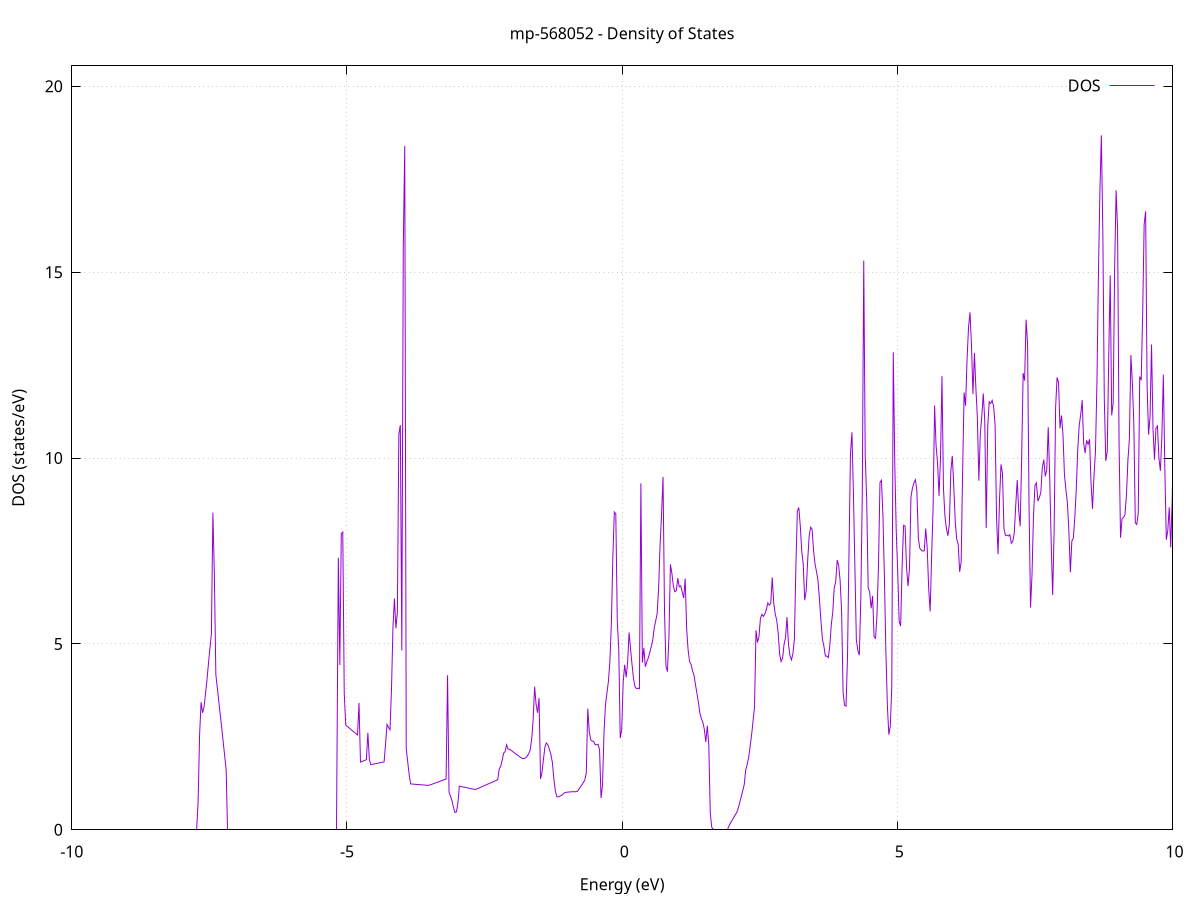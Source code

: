 set title 'mp-568052 - Density of States'
set xlabel 'Energy (eV)'
set ylabel 'DOS (states/eV)'
set grid
set xrange [-10:10]
set yrange [0:20.551]
set xzeroaxis lt -1
set terminal png size 800,600
set output 'mp-568052_dos_gnuplot.png'
plot '-' using 1:2 with lines title 'DOS'
-32.429100 0.000000
-32.402300 0.000000
-32.375500 0.000000
-32.348700 0.000000
-32.321800 0.000000
-32.295000 0.000000
-32.268200 0.000000
-32.241400 0.000000
-32.214600 0.000000
-32.187800 0.000000
-32.160900 0.000000
-32.134100 0.000000
-32.107300 0.000000
-32.080500 0.000000
-32.053700 0.000000
-32.026900 0.000000
-32.000000 0.000000
-31.973200 0.000000
-31.946400 0.000000
-31.919600 0.000000
-31.892800 0.000000
-31.866000 0.000000
-31.839100 0.000000
-31.812300 0.000000
-31.785500 0.000000
-31.758700 0.000000
-31.731900 0.000000
-31.705100 0.000000
-31.678200 0.000000
-31.651400 0.000000
-31.624600 0.000000
-31.597800 0.000000
-31.571000 0.000000
-31.544200 0.000000
-31.517300 0.000000
-31.490500 0.000000
-31.463700 0.000000
-31.436900 0.000000
-31.410100 0.000000
-31.383300 0.000000
-31.356400 0.000000
-31.329600 0.000000
-31.302800 0.000000
-31.276000 0.000000
-31.249200 0.000000
-31.222400 0.000000
-31.195500 0.000000
-31.168700 0.000000
-31.141900 0.000000
-31.115100 0.000000
-31.088300 0.000000
-31.061500 0.000000
-31.034700 0.000000
-31.007800 0.000000
-30.981000 0.000000
-30.954200 0.000000
-30.927400 0.000000
-30.900600 0.000000
-30.873800 0.000000
-30.846900 0.000000
-30.820100 0.000000
-30.793300 0.000000
-30.766500 0.000000
-30.739700 0.000000
-30.712900 0.000000
-30.686000 0.000000
-30.659200 0.000000
-30.632400 0.000000
-30.605600 0.000000
-30.578800 0.000000
-30.552000 0.000000
-30.525100 0.000000
-30.498300 0.000000
-30.471500 0.000000
-30.444700 0.000000
-30.417900 0.000000
-30.391100 0.000000
-30.364200 0.000000
-30.337400 0.000000
-30.310600 0.000000
-30.283800 0.000000
-30.257000 0.000000
-30.230200 0.000000
-30.203300 0.000000
-30.176500 0.000000
-30.149700 0.000000
-30.122900 0.000000
-30.096100 0.000000
-30.069300 0.000000
-30.042400 0.000000
-30.015600 0.000000
-29.988800 0.000000
-29.962000 0.000000
-29.935200 0.000000
-29.908400 0.000000
-29.881500 0.000000
-29.854700 0.000000
-29.827900 0.000000
-29.801100 0.000000
-29.774300 0.000000
-29.747500 123.592300
-29.720600 0.000000
-29.693800 0.000000
-29.667000 0.000000
-29.640200 0.000000
-29.613400 0.000000
-29.586600 0.000000
-29.559700 0.000000
-29.532900 0.000000
-29.506100 0.000000
-29.479300 0.000000
-29.452500 0.000000
-29.425700 0.000000
-29.398800 0.000000
-29.372000 0.000000
-29.345200 0.000000
-29.318400 0.000000
-29.291600 0.000000
-29.264800 0.000000
-29.237900 0.000000
-29.211100 0.000000
-29.184300 0.000000
-29.157500 0.000000
-29.130700 0.000000
-29.103900 0.000000
-29.077000 0.000000
-29.050200 0.000000
-29.023400 0.000000
-28.996600 0.000000
-28.969800 0.000000
-28.943000 0.000000
-28.916100 0.000000
-28.889300 0.000000
-28.862500 0.000000
-28.835700 0.000000
-28.808900 0.000000
-28.782100 0.000000
-28.755200 0.000000
-28.728400 0.000000
-28.701600 0.000000
-28.674800 0.000000
-28.648000 0.000000
-28.621200 0.000000
-28.594400 0.000000
-28.567500 0.000000
-28.540700 0.000000
-28.513900 0.000000
-28.487100 0.000000
-28.460300 0.000000
-28.433500 0.000000
-28.406600 0.000000
-28.379800 0.000000
-28.353000 0.000000
-28.326200 0.000000
-28.299400 0.000000
-28.272600 0.000000
-28.245700 0.000000
-28.218900 0.000000
-28.192100 0.000000
-28.165300 0.000000
-28.138500 0.000000
-28.111700 0.000000
-28.084800 0.000000
-28.058000 0.000000
-28.031200 0.000000
-28.004400 0.000000
-27.977600 0.000000
-27.950800 0.000000
-27.923900 0.000000
-27.897100 0.000000
-27.870300 0.000000
-27.843500 0.000000
-27.816700 0.000000
-27.789900 0.000000
-27.763000 0.000000
-27.736200 0.000000
-27.709400 0.000000
-27.682600 0.000000
-27.655800 0.000000
-27.629000 0.000000
-27.602100 0.000000
-27.575300 0.000000
-27.548500 0.000000
-27.521700 0.000000
-27.494900 0.000000
-27.468100 0.000000
-27.441200 0.000000
-27.414400 0.000000
-27.387600 0.000000
-27.360800 0.000000
-27.334000 0.000000
-27.307200 0.000000
-27.280300 0.000000
-27.253500 0.000000
-27.226700 0.000000
-27.199900 0.000000
-27.173100 0.000000
-27.146300 0.000000
-27.119400 0.000000
-27.092600 0.000000
-27.065800 0.000000
-27.039000 0.000000
-27.012200 0.000000
-26.985400 0.000000
-26.958500 0.000000
-26.931700 0.000000
-26.904900 0.000000
-26.878100 0.000000
-26.851300 0.000000
-26.824500 0.000000
-26.797600 0.000000
-26.770800 0.000000
-26.744000 0.000000
-26.717200 0.000000
-26.690400 0.000000
-26.663600 0.000000
-26.636700 0.000000
-26.609900 0.000000
-26.583100 0.000000
-26.556300 0.000000
-26.529500 0.000000
-26.502700 0.000000
-26.475800 0.000000
-26.449000 0.000000
-26.422200 0.000000
-26.395400 0.000000
-26.368600 0.000000
-26.341800 0.000000
-26.314900 0.000000
-26.288100 0.000000
-26.261300 0.000000
-26.234500 0.000000
-26.207700 0.000000
-26.180900 0.000000
-26.154100 0.000000
-26.127200 0.000000
-26.100400 0.000000
-26.073600 0.000000
-26.046800 0.000000
-26.020000 0.000000
-25.993200 0.000000
-25.966300 0.000000
-25.939500 0.000000
-25.912700 0.000000
-25.885900 0.000000
-25.859100 0.000000
-25.832300 0.000000
-25.805400 0.000000
-25.778600 0.000000
-25.751800 0.000000
-25.725000 0.000000
-25.698200 0.000000
-25.671400 0.000000
-25.644500 0.000000
-25.617700 0.000000
-25.590900 0.000000
-25.564100 0.000000
-25.537300 0.000000
-25.510500 0.000000
-25.483600 0.000000
-25.456800 0.000000
-25.430000 0.000000
-25.403200 0.000000
-25.376400 0.000000
-25.349600 0.000000
-25.322700 0.000000
-25.295900 0.000000
-25.269100 0.000000
-25.242300 0.000000
-25.215500 0.000000
-25.188700 0.000000
-25.161800 0.000000
-25.135000 0.000000
-25.108200 0.000000
-25.081400 0.000000
-25.054600 0.000000
-25.027800 0.000000
-25.000900 0.000000
-24.974100 0.000000
-24.947300 0.000000
-24.920500 0.000000
-24.893700 0.000000
-24.866900 0.000000
-24.840000 0.000000
-24.813200 0.000000
-24.786400 0.000000
-24.759600 0.000000
-24.732800 0.000000
-24.706000 0.000000
-24.679100 0.000000
-24.652300 0.000000
-24.625500 0.000000
-24.598700 0.000000
-24.571900 0.000000
-24.545100 0.000000
-24.518200 0.000000
-24.491400 0.000000
-24.464600 0.000000
-24.437800 0.000000
-24.411000 0.000000
-24.384200 0.000000
-24.357300 0.000000
-24.330500 0.000000
-24.303700 0.000000
-24.276900 0.000000
-24.250100 0.000000
-24.223300 0.000000
-24.196400 0.000000
-24.169600 0.000000
-24.142800 0.000000
-24.116000 0.000000
-24.089200 0.000000
-24.062400 0.000000
-24.035500 0.000000
-24.008700 0.000000
-23.981900 0.000000
-23.955100 0.000000
-23.928300 0.000000
-23.901500 0.000000
-23.874700 0.000000
-23.847800 0.000000
-23.821000 0.000000
-23.794200 0.000000
-23.767400 0.000000
-23.740600 0.000000
-23.713800 0.000000
-23.686900 0.000000
-23.660100 0.000000
-23.633300 0.000000
-23.606500 0.000000
-23.579700 0.000000
-23.552900 0.000000
-23.526000 0.000000
-23.499200 0.000000
-23.472400 0.000000
-23.445600 0.000000
-23.418800 0.000000
-23.392000 0.000000
-23.365100 0.000000
-23.338300 0.000000
-23.311500 0.000000
-23.284700 0.000000
-23.257900 0.000000
-23.231100 0.000000
-23.204200 0.000000
-23.177400 0.000000
-23.150600 0.000000
-23.123800 0.000000
-23.097000 0.000000
-23.070200 0.000000
-23.043300 0.000000
-23.016500 0.000000
-22.989700 0.000000
-22.962900 0.000000
-22.936100 0.000000
-22.909300 0.000000
-22.882400 0.000000
-22.855600 0.000000
-22.828800 0.000000
-22.802000 0.000000
-22.775200 0.000000
-22.748400 0.000000
-22.721500 0.000000
-22.694700 0.000000
-22.667900 0.000000
-22.641100 0.000000
-22.614300 0.000000
-22.587500 0.000000
-22.560600 0.000000
-22.533800 0.000000
-22.507000 0.000000
-22.480200 0.000000
-22.453400 0.000000
-22.426600 0.000000
-22.399700 0.000000
-22.372900 0.000000
-22.346100 0.000000
-22.319300 0.000000
-22.292500 0.000000
-22.265700 0.000000
-22.238800 0.000000
-22.212000 0.000000
-22.185200 0.000000
-22.158400 0.000000
-22.131600 0.000000
-22.104800 0.000000
-22.077900 0.000000
-22.051100 0.000000
-22.024300 0.000000
-21.997500 0.000000
-21.970700 0.000000
-21.943900 0.000000
-21.917000 0.000000
-21.890200 0.000000
-21.863400 0.000000
-21.836600 0.000000
-21.809800 0.000000
-21.783000 0.000000
-21.756100 0.000000
-21.729300 0.000000
-21.702500 0.000000
-21.675700 0.000000
-21.648900 0.000000
-21.622100 0.000000
-21.595200 0.000000
-21.568400 0.000000
-21.541600 0.000000
-21.514800 0.000000
-21.488000 0.000000
-21.461200 0.000000
-21.434400 0.000000
-21.407500 0.000000
-21.380700 0.000000
-21.353900 0.000000
-21.327100 0.000000
-21.300300 0.000000
-21.273500 0.000000
-21.246600 0.000000
-21.219800 0.000000
-21.193000 0.000000
-21.166200 0.000000
-21.139400 0.000000
-21.112600 0.000000
-21.085700 0.000000
-21.058900 0.000000
-21.032100 0.000000
-21.005300 0.000000
-20.978500 0.000000
-20.951700 0.000000
-20.924800 0.000000
-20.898000 0.000000
-20.871200 0.000000
-20.844400 0.000000
-20.817600 0.000000
-20.790800 0.000000
-20.763900 0.000000
-20.737100 0.000000
-20.710300 0.000000
-20.683500 0.000000
-20.656700 0.000000
-20.629900 0.000000
-20.603000 0.000000
-20.576200 0.000000
-20.549400 0.000000
-20.522600 0.000000
-20.495800 0.000000
-20.469000 0.000000
-20.442100 0.000000
-20.415300 0.000000
-20.388500 0.000000
-20.361700 0.000000
-20.334900 0.000000
-20.308100 0.000000
-20.281200 0.000000
-20.254400 0.000000
-20.227600 0.000000
-20.200800 0.000000
-20.174000 0.000000
-20.147200 0.000000
-20.120300 0.000000
-20.093500 0.000000
-20.066700 0.000000
-20.039900 0.000000
-20.013100 0.000000
-19.986300 0.000000
-19.959400 0.000000
-19.932600 0.000000
-19.905800 0.000000
-19.879000 0.000000
-19.852200 0.000000
-19.825400 0.000000
-19.798500 0.000000
-19.771700 0.000000
-19.744900 0.000000
-19.718100 0.000000
-19.691300 0.000000
-19.664500 0.000000
-19.637600 0.000000
-19.610800 0.000000
-19.584000 0.000000
-19.557200 0.000000
-19.530400 0.000000
-19.503600 0.000000
-19.476700 0.000000
-19.449900 0.000000
-19.423100 0.000000
-19.396300 0.000000
-19.369500 0.000000
-19.342700 0.000000
-19.315800 0.000000
-19.289000 0.000000
-19.262200 0.000000
-19.235400 0.000000
-19.208600 0.000000
-19.181800 0.000000
-19.154900 0.000000
-19.128100 0.000000
-19.101300 0.000000
-19.074500 0.000000
-19.047700 0.000000
-19.020900 0.000000
-18.994100 0.000000
-18.967200 0.000000
-18.940400 0.000000
-18.913600 0.000000
-18.886800 0.000000
-18.860000 0.000000
-18.833200 0.000000
-18.806300 0.000000
-18.779500 0.000000
-18.752700 0.000000
-18.725900 0.000000
-18.699100 0.000000
-18.672300 0.000000
-18.645400 0.000000
-18.618600 0.000000
-18.591800 0.000000
-18.565000 0.000000
-18.538200 0.000000
-18.511400 0.000000
-18.484500 0.000000
-18.457700 0.000000
-18.430900 0.000000
-18.404100 0.000000
-18.377300 0.000000
-18.350500 0.000000
-18.323600 0.000000
-18.296800 0.000000
-18.270000 0.000000
-18.243200 0.000000
-18.216400 0.000000
-18.189600 0.000000
-18.162700 0.000000
-18.135900 0.000000
-18.109100 0.000000
-18.082300 0.000000
-18.055500 0.000000
-18.028700 0.000000
-18.001800 0.000000
-17.975000 0.000000
-17.948200 0.000000
-17.921400 0.000000
-17.894600 0.000000
-17.867800 0.000000
-17.840900 0.000000
-17.814100 0.000000
-17.787300 0.000000
-17.760500 0.000000
-17.733700 0.000000
-17.706900 0.000000
-17.680000 0.000000
-17.653200 0.000000
-17.626400 0.000000
-17.599600 0.000000
-17.572800 0.000000
-17.546000 0.000000
-17.519100 0.000000
-17.492300 0.000000
-17.465500 0.000000
-17.438700 0.000000
-17.411900 0.000000
-17.385100 0.000000
-17.358200 0.000000
-17.331400 0.000000
-17.304600 0.000000
-17.277800 0.000000
-17.251000 0.000000
-17.224200 0.000000
-17.197300 0.000000
-17.170500 0.000000
-17.143700 0.000000
-17.116900 0.000000
-17.090100 0.000000
-17.063300 0.000000
-17.036400 0.000000
-17.009600 0.000000
-16.982800 0.000000
-16.956000 0.000000
-16.929200 0.000000
-16.902400 0.000000
-16.875500 0.000000
-16.848700 0.000000
-16.821900 0.000000
-16.795100 0.000000
-16.768300 0.000000
-16.741500 0.000000
-16.714600 0.000000
-16.687800 0.000000
-16.661000 0.000000
-16.634200 0.000000
-16.607400 0.000000
-16.580600 0.000000
-16.553800 0.000000
-16.526900 0.000000
-16.500100 0.000000
-16.473300 0.000000
-16.446500 0.000000
-16.419700 0.000000
-16.392900 0.000000
-16.366000 0.000000
-16.339200 0.000000
-16.312400 0.000000
-16.285600 0.000000
-16.258800 0.000000
-16.232000 0.000000
-16.205100 0.000000
-16.178300 0.000000
-16.151500 0.000000
-16.124700 0.000000
-16.097900 0.000000
-16.071100 0.000000
-16.044200 0.000000
-16.017400 0.000000
-15.990600 0.000000
-15.963800 0.000000
-15.937000 0.000000
-15.910200 0.000000
-15.883300 0.000000
-15.856500 0.000000
-15.829700 0.000000
-15.802900 0.000000
-15.776100 0.000000
-15.749300 0.000000
-15.722400 0.000000
-15.695600 0.000000
-15.668800 0.000000
-15.642000 0.000000
-15.615200 0.000000
-15.588400 0.000000
-15.561500 0.000000
-15.534700 0.000000
-15.507900 0.000000
-15.481100 0.000000
-15.454300 0.000000
-15.427500 0.000000
-15.400600 0.000000
-15.373800 0.000000
-15.347000 0.000000
-15.320200 0.000000
-15.293400 0.000000
-15.266600 0.000000
-15.239700 0.000000
-15.212900 0.000000
-15.186100 0.000000
-15.159300 0.000000
-15.132500 0.000000
-15.105700 0.000000
-15.078800 0.000000
-15.052000 0.000000
-15.025200 0.000000
-14.998400 0.000000
-14.971600 0.000000
-14.944800 0.000000
-14.917900 0.000000
-14.891100 0.000000
-14.864300 0.000000
-14.837500 0.000000
-14.810700 0.000000
-14.783900 0.000000
-14.757000 0.000000
-14.730200 0.000000
-14.703400 0.000000
-14.676600 0.000000
-14.649800 0.000000
-14.623000 0.000000
-14.596100 0.000000
-14.569300 0.000000
-14.542500 0.000000
-14.515700 0.000000
-14.488900 0.000000
-14.462100 0.000000
-14.435200 0.000000
-14.408400 0.000000
-14.381600 0.000000
-14.354800 0.000000
-14.328000 0.000000
-14.301200 0.000000
-14.274300 0.000000
-14.247500 0.000000
-14.220700 0.000000
-14.193900 0.000000
-14.167100 0.000000
-14.140300 0.000000
-14.113500 0.000000
-14.086600 0.000000
-14.059800 0.000000
-14.033000 0.000000
-14.006200 0.000000
-13.979400 0.000000
-13.952600 0.000000
-13.925700 0.000000
-13.898900 0.000000
-13.872100 0.000000
-13.845300 0.000000
-13.818500 0.000000
-13.791700 99.785800
-13.764800 0.000000
-13.738000 0.000000
-13.711200 0.000000
-13.684400 0.000000
-13.657600 0.000000
-13.630800 0.000000
-13.603900 0.000000
-13.577100 27.805000
-13.550300 110.818000
-13.523500 35.091400
-13.496700 109.496100
-13.469900 0.647400
-13.443000 25.240400
-13.416200 29.770700
-13.389400 8.854200
-13.362600 4.481700
-13.335800 15.054800
-13.309000 49.392500
-13.282100 346.335000
-13.255300 304.928600
-13.228500 22.367200
-13.201700 39.451500
-13.174900 45.560900
-13.148100 68.177400
-13.121200 26.232400
-13.094400 173.920600
-13.067600 0.000000
-13.040800 98.679300
-13.014000 13.783600
-12.987200 106.280400
-12.960300 100.748800
-12.933500 85.275600
-12.906700 0.042200
-12.879900 21.468500
-12.853100 34.858800
-12.826300 41.890600
-12.799400 0.000000
-12.772600 61.015300
-12.745800 14.193300
-12.719000 106.207200
-12.692200 294.554400
-12.665400 108.006200
-12.638500 0.000000
-12.611700 0.000000
-12.584900 0.000000
-12.558100 0.000000
-12.531300 0.000000
-12.504500 0.000000
-12.477600 0.000000
-12.450800 0.000000
-12.424000 0.000000
-12.397200 0.000000
-12.370400 0.000000
-12.343600 0.000000
-12.316700 0.000000
-12.289900 0.000000
-12.263100 0.000000
-12.236300 0.000000
-12.209500 0.000000
-12.182700 0.000000
-12.155800 0.000000
-12.129000 0.000000
-12.102200 0.000000
-12.075400 0.000000
-12.048600 0.000000
-12.021800 0.000000
-11.994900 0.000000
-11.968100 0.000000
-11.941300 0.000000
-11.914500 0.000000
-11.887700 0.000000
-11.860900 0.000000
-11.834000 0.000000
-11.807200 0.000000
-11.780400 0.000000
-11.753600 0.000000
-11.726800 0.000000
-11.700000 0.000000
-11.673200 0.000000
-11.646300 0.000000
-11.619500 0.000000
-11.592700 0.000000
-11.565900 0.000000
-11.539100 0.000000
-11.512300 0.000000
-11.485400 0.000000
-11.458600 0.000000
-11.431800 0.000000
-11.405000 0.000000
-11.378200 0.000000
-11.351400 0.000000
-11.324500 0.000000
-11.297700 0.000000
-11.270900 0.000000
-11.244100 0.000000
-11.217300 0.000000
-11.190500 0.000000
-11.163600 0.000000
-11.136800 0.000000
-11.110000 0.000000
-11.083200 0.000000
-11.056400 0.000000
-11.029600 0.000000
-11.002700 0.000000
-10.975900 0.000000
-10.949100 0.000000
-10.922300 0.000000
-10.895500 0.000000
-10.868700 0.000000
-10.841800 0.000000
-10.815000 0.000000
-10.788200 0.000000
-10.761400 0.000000
-10.734600 0.000000
-10.707800 0.000000
-10.680900 0.000000
-10.654100 0.000000
-10.627300 0.000000
-10.600500 0.000000
-10.573700 0.000000
-10.546900 0.000000
-10.520000 0.000000
-10.493200 0.000000
-10.466400 0.000000
-10.439600 0.000000
-10.412800 0.000000
-10.386000 0.000000
-10.359100 0.000000
-10.332300 0.000000
-10.305500 0.000000
-10.278700 0.000000
-10.251900 0.000000
-10.225100 0.000000
-10.198200 0.000000
-10.171400 0.000000
-10.144600 0.000000
-10.117800 0.000000
-10.091000 0.000000
-10.064200 0.000000
-10.037300 0.000000
-10.010500 0.000000
-9.983700 0.000000
-9.956900 0.000000
-9.930100 0.000000
-9.903300 0.000000
-9.876400 0.000000
-9.849600 0.000000
-9.822800 0.000000
-9.796000 0.000000
-9.769200 0.000000
-9.742400 0.000000
-9.715500 0.000000
-9.688700 0.000000
-9.661900 0.000000
-9.635100 0.000000
-9.608300 0.000000
-9.581500 0.000000
-9.554600 0.000000
-9.527800 0.000000
-9.501000 0.000000
-9.474200 0.000000
-9.447400 0.000000
-9.420600 0.000000
-9.393800 0.000000
-9.366900 0.000000
-9.340100 0.000000
-9.313300 0.000000
-9.286500 0.000000
-9.259700 0.000000
-9.232900 0.000000
-9.206000 0.000000
-9.179200 0.000000
-9.152400 0.000000
-9.125600 0.000000
-9.098800 0.000000
-9.072000 0.000000
-9.045100 0.000000
-9.018300 0.000000
-8.991500 0.000000
-8.964700 0.000000
-8.937900 0.000000
-8.911100 0.000000
-8.884200 0.000000
-8.857400 0.000000
-8.830600 0.000000
-8.803800 0.000000
-8.777000 0.000000
-8.750200 0.000000
-8.723300 0.000000
-8.696500 0.000000
-8.669700 0.000000
-8.642900 0.000000
-8.616100 0.000000
-8.589300 0.000000
-8.562400 0.000000
-8.535600 0.000000
-8.508800 0.000000
-8.482000 0.000000
-8.455200 0.000000
-8.428400 0.000000
-8.401500 0.000000
-8.374700 0.000000
-8.347900 0.000000
-8.321100 0.000000
-8.294300 0.000000
-8.267500 0.000000
-8.240600 0.000000
-8.213800 0.000000
-8.187000 0.000000
-8.160200 0.000000
-8.133400 0.000000
-8.106600 0.000000
-8.079700 0.000000
-8.052900 0.000000
-8.026100 0.000000
-7.999300 0.000000
-7.972500 0.000000
-7.945700 0.000000
-7.918800 0.000000
-7.892000 0.000000
-7.865200 0.000000
-7.838400 0.000000
-7.811600 0.000000
-7.784800 0.000000
-7.757900 0.000000
-7.731100 0.000200
-7.704300 0.782500
-7.677500 2.567700
-7.650700 3.433300
-7.623900 3.144600
-7.597000 3.301900
-7.570200 3.663300
-7.543400 4.037600
-7.516600 4.481600
-7.489800 4.886300
-7.463000 5.275100
-7.436100 8.530000
-7.409300 6.843000
-7.382500 4.175600
-7.355700 3.813800
-7.328900 3.452300
-7.302100 3.091000
-7.275200 2.734400
-7.248400 2.358400
-7.221600 1.982400
-7.194800 1.606500
-7.168000 0.000000
-7.141200 0.000000
-7.114300 0.000000
-7.087500 0.000000
-7.060700 0.000000
-7.033900 0.000000
-7.007100 0.000000
-6.980300 0.000000
-6.953500 0.000000
-6.926600 0.000000
-6.899800 0.000000
-6.873000 0.000000
-6.846200 0.000000
-6.819400 0.000000
-6.792600 0.000000
-6.765700 0.000000
-6.738900 0.000000
-6.712100 0.000000
-6.685300 0.000000
-6.658500 0.000000
-6.631700 0.000000
-6.604800 0.000000
-6.578000 0.000000
-6.551200 0.000000
-6.524400 0.000000
-6.497600 0.000000
-6.470800 0.000000
-6.443900 0.000000
-6.417100 0.000000
-6.390300 0.000000
-6.363500 0.000000
-6.336700 0.000000
-6.309900 0.000000
-6.283000 0.000000
-6.256200 0.000000
-6.229400 0.000000
-6.202600 0.000000
-6.175800 0.000000
-6.149000 0.000000
-6.122100 0.000000
-6.095300 0.000000
-6.068500 0.000000
-6.041700 0.000000
-6.014900 0.000000
-5.988100 0.000000
-5.961200 0.000000
-5.934400 0.000000
-5.907600 0.000000
-5.880800 0.000000
-5.854000 0.000000
-5.827200 0.000000
-5.800300 0.000000
-5.773500 0.000000
-5.746700 0.000000
-5.719900 0.000000
-5.693100 0.000000
-5.666300 0.000000
-5.639400 0.000000
-5.612600 0.000000
-5.585800 0.000000
-5.559000 0.000000
-5.532200 0.000000
-5.505400 0.000000
-5.478500 0.000000
-5.451700 0.000000
-5.424900 0.000000
-5.398100 0.000000
-5.371300 0.000000
-5.344500 0.000000
-5.317600 0.000000
-5.290800 0.000000
-5.264000 0.000000
-5.237200 0.000000
-5.210400 0.000000
-5.183600 0.000000
-5.156700 7.317300
-5.129900 4.431900
-5.103100 7.965000
-5.076300 8.009700
-5.049500 3.679900
-5.022700 2.815500
-4.995800 2.782500
-4.969000 2.749500
-4.942200 2.716500
-4.915400 2.683500
-4.888600 2.650500
-4.861800 2.617500
-4.834900 2.584500
-4.808100 2.551600
-4.781300 3.412500
-4.754500 1.822300
-4.727700 1.837800
-4.700900 1.853300
-4.674000 1.868900
-4.647200 1.884400
-4.620400 2.608800
-4.593600 1.892100
-4.566800 1.752000
-4.540000 1.760300
-4.513200 1.768600
-4.486300 1.776900
-4.459500 1.785100
-4.432700 1.793400
-4.405900 1.801600
-4.379100 1.809900
-4.352300 1.818100
-4.325400 1.826300
-4.298600 2.315100
-4.271800 2.833600
-4.245000 2.755000
-4.218200 2.689800
-4.191400 3.752400
-4.164500 5.438000
-4.137700 6.222200
-4.110900 5.419600
-4.084100 5.853400
-4.057300 10.645400
-4.030500 10.887100
-4.003600 4.827300
-3.976800 15.680300
-3.950000 18.399500
-3.923200 2.180200
-3.896400 1.829600
-3.869600 1.478100
-3.842700 1.233900
-3.815900 1.230600
-3.789100 1.227300
-3.762300 1.223900
-3.735500 1.220600
-3.708700 1.217200
-3.681800 1.213900
-3.655000 1.210500
-3.628200 1.207100
-3.601400 1.203800
-3.574600 1.200400
-3.547800 1.197000
-3.520900 1.195900
-3.494100 1.204300
-3.467300 1.218800
-3.440500 1.233400
-3.413700 1.248000
-3.386900 1.262600
-3.360000 1.277200
-3.333200 1.291700
-3.306400 1.306300
-3.279600 1.320900
-3.252800 1.335500
-3.226000 1.350100
-3.199100 1.364600
-3.172300 4.156800
-3.145500 1.010200
-3.118700 0.901200
-3.091900 0.781700
-3.065100 0.605600
-3.038200 0.464600
-3.011400 0.480300
-2.984600 0.708700
-2.957800 1.174100
-2.931000 1.165500
-2.904200 1.156900
-2.877300 1.148400
-2.850500 1.139800
-2.823700 1.131200
-2.796900 1.122700
-2.770100 1.114100
-2.743300 1.105600
-2.716400 1.097000
-2.689600 1.088400
-2.662800 1.085900
-2.636000 1.100200
-2.609200 1.117900
-2.582400 1.135500
-2.555500 1.153200
-2.528700 1.170800
-2.501900 1.188500
-2.475100 1.206000
-2.448300 1.223600
-2.421500 1.241200
-2.394600 1.258700
-2.367800 1.276200
-2.341000 1.293700
-2.314200 1.311200
-2.287400 1.328600
-2.260600 1.346100
-2.233700 1.636900
-2.206900 1.705800
-2.180100 1.867100
-2.153300 2.061100
-2.126500 2.102200
-2.099700 2.286700
-2.072900 2.168900
-2.046000 2.169500
-2.019200 2.139000
-1.992400 2.108800
-1.965600 2.078800
-1.938800 2.049000
-1.912000 2.019600
-1.885100 1.990400
-1.858300 1.961500
-1.831500 1.932900
-1.804700 1.914900
-1.777900 1.915100
-1.751100 1.937400
-1.724200 1.982400
-1.697400 2.048200
-1.670600 2.145900
-1.643800 2.434600
-1.617000 2.962500
-1.590200 3.851400
-1.563300 3.367700
-1.536500 3.147400
-1.509700 3.548300
-1.482900 1.368200
-1.456100 1.548000
-1.429300 1.902200
-1.402400 2.236500
-1.375600 2.335700
-1.348800 2.284400
-1.322000 2.167200
-1.295200 2.029600
-1.268400 1.817000
-1.241500 1.384100
-1.214700 1.052400
-1.187900 0.887700
-1.161100 0.884500
-1.134300 0.902400
-1.107500 0.922400
-1.080600 0.944700
-1.053800 0.991800
-1.027000 1.003800
-1.000200 1.011800
-0.973400 1.015800
-0.946600 1.016500
-0.919700 1.023700
-0.892900 1.024200
-0.866100 1.022300
-0.839300 1.024600
-0.812500 1.034500
-0.785700 1.090700
-0.758800 1.149700
-0.732000 1.210000
-0.705200 1.271500
-0.678400 1.334200
-0.651600 1.530800
-0.624800 3.260100
-0.597900 2.649500
-0.571100 2.420000
-0.544300 2.387500
-0.517500 2.374900
-0.490700 2.287500
-0.463900 2.288400
-0.437000 2.299400
-0.410200 2.149200
-0.383400 0.856300
-0.356600 1.208700
-0.329800 2.607600
-0.303000 3.368000
-0.276100 3.680500
-0.249300 3.996400
-0.222500 4.534800
-0.195700 5.557700
-0.168900 7.329600
-0.142100 8.549800
-0.115200 8.501700
-0.088400 5.620100
-0.061600 4.860600
-0.034800 2.466900
-0.008000 2.693300
0.018800 3.965900
0.045700 4.438500
0.072500 4.101400
0.099300 4.495600
0.126100 5.310100
0.152900 4.863700
0.179700 4.449700
0.206600 4.068900
0.233400 3.848500
0.260200 3.798800
0.287000 3.807900
0.313800 3.795000
0.340600 9.320000
0.367400 4.498900
0.394300 4.890700
0.421100 4.388200
0.447900 4.521500
0.474700 4.621100
0.501500 4.765300
0.528300 4.925600
0.555200 5.095000
0.582000 5.421200
0.608800 5.613900
0.635600 5.816500
0.662400 6.488400
0.689200 7.660400
0.716100 8.474900
0.742900 9.493100
0.769700 5.875900
0.796500 4.397000
0.823300 4.255800
0.850100 5.192100
0.877000 7.140400
0.903800 6.895900
0.930600 6.557200
0.957400 6.404900
0.984200 6.431900
1.011000 6.770800
1.037900 6.534200
1.064700 6.563100
1.091500 6.395900
1.118300 6.235400
1.145100 6.758300
1.171900 5.417500
1.198800 4.828700
1.225600 4.527600
1.252400 4.448000
1.279200 4.271200
1.306000 4.157500
1.332800 3.900100
1.359700 3.664500
1.386500 3.415900
1.413300 3.130900
1.440100 2.991000
1.466900 2.887600
1.493700 2.698700
1.520600 2.363500
1.547400 2.800500
1.574200 2.290400
1.601000 0.455900
1.627800 0.066000
1.654600 0.000000
1.681500 0.000000
1.708300 0.000000
1.735100 0.000000
1.761900 0.000000
1.788700 0.000000
1.815500 0.000000
1.842400 0.000000
1.869200 0.000000
1.896000 0.000000
1.922800 0.000000
1.949600 0.130200
1.976400 0.200500
2.003300 0.269700
2.030100 0.337900
2.056900 0.404900
2.083700 0.470800
2.110500 0.589000
2.137300 0.737100
2.164200 0.889400
2.191000 1.047800
2.217800 1.212400
2.244600 1.598200
2.271400 1.756300
2.298200 1.937500
2.325100 2.238300
2.351900 2.548800
2.378700 2.927800
2.405500 3.307000
2.432300 5.365400
2.459100 5.038300
2.486000 5.201300
2.512800 5.686100
2.539600 5.795200
2.566400 5.740000
2.593200 5.806000
2.620000 5.923100
2.646900 6.101900
2.673700 6.043300
2.700500 6.095600
2.727300 6.787000
2.754100 6.107400
2.780900 5.808600
2.807700 5.645200
2.834600 5.305800
2.861400 4.724300
2.888200 4.525500
2.915000 4.615000
2.941800 4.984800
2.968600 5.168300
2.995500 5.719800
3.022300 4.985700
3.049100 4.691400
3.075900 4.570700
3.102700 4.733200
3.129500 5.114100
3.156400 7.044800
3.183200 8.579700
3.210000 8.668800
3.236800 8.178600
3.263600 7.492300
3.290400 7.151000
3.317300 6.174900
3.344100 6.434500
3.370900 7.233800
3.397700 7.890400
3.424500 8.140300
3.451300 8.084900
3.478200 7.505200
3.505000 7.151300
3.531800 6.940700
3.558600 6.709500
3.585400 6.195600
3.612200 5.623600
3.639100 5.126900
3.665900 4.939100
3.692700 4.670200
3.719500 4.675700
3.746300 4.633400
3.773100 4.942500
3.800000 5.515200
3.826800 5.847600
3.853600 6.511500
3.880400 6.669700
3.907200 7.255300
3.934000 7.115600
3.960900 6.702700
3.987700 5.880100
4.014500 3.702000
4.041300 3.347200
4.068100 3.327600
4.094900 4.654300
4.121800 7.434800
4.148600 10.118900
4.175400 10.694000
4.202200 9.071000
4.229000 7.058700
4.255800 5.109000
4.282700 4.822400
4.309500 4.697600
4.336300 6.187500
4.363100 8.973700
4.389900 15.312600
4.416700 10.080900
4.443600 8.871200
4.470400 6.509500
4.497200 6.396300
4.524000 5.957600
4.550800 6.289800
4.577600 5.192900
4.604500 5.151600
4.631300 5.805300
4.658100 7.137500
4.684900 9.343400
4.711700 9.406600
4.738500 8.450300
4.765400 6.807300
4.792200 4.791900
4.819000 3.345200
4.845800 2.560400
4.872600 2.782000
4.899400 3.837100
4.926300 12.846300
4.953100 9.891100
4.979900 8.051000
5.006700 6.975000
5.033500 5.609600
5.060300 5.478000
5.087100 7.082900
5.114000 8.192000
5.140800 8.171100
5.167600 7.058000
5.194400 6.556000
5.221200 7.021400
5.248000 8.952100
5.274900 9.195000
5.301700 9.329900
5.328500 9.418300
5.355300 9.117600
5.382100 7.845600
5.408900 7.572400
5.435800 7.522900
5.462600 7.497400
5.489400 7.504600
5.516200 8.105700
5.543000 7.574100
5.569800 6.491200
5.596700 5.873300
5.623500 7.369700
5.650300 8.685700
5.677100 11.412800
5.703900 10.337400
5.730700 9.884300
5.757600 8.981400
5.784400 9.993400
5.811200 12.202400
5.838000 9.198400
5.864800 8.447700
5.891600 8.106900
5.918500 7.908700
5.945300 8.209300
5.972100 9.646200
5.998900 10.057800
6.025700 9.248500
6.052500 8.283600
6.079400 7.817100
6.106200 7.687900
6.133000 6.940300
6.159800 7.206900
6.186600 9.623600
6.213400 11.763600
6.240300 11.406600
6.267100 12.654600
6.293900 13.518900
6.320700 13.920600
6.347500 13.034200
6.374300 11.727700
6.401200 12.827700
6.428000 11.867400
6.454800 11.072400
6.481600 9.391200
6.508400 10.670200
6.535200 11.130700
6.562100 11.735900
6.588900 10.994600
6.615700 8.116700
6.642500 10.835300
6.669300 11.513300
6.696100 11.468700
6.723000 11.552500
6.749800 11.389500
6.776600 10.895300
6.803400 8.363700
6.830200 7.412700
6.857000 8.880600
6.883900 9.829100
6.910700 9.592000
6.937500 8.098100
6.964300 7.921100
6.991100 7.924200
7.017900 7.902600
7.044800 7.939900
7.071600 7.704500
7.098400 7.763800
7.125200 7.984200
7.152000 8.736100
7.178800 9.407600
7.205700 8.585600
7.232500 8.167200
7.259300 10.017100
7.286100 12.286000
7.312900 12.083700
7.339700 13.722600
7.366600 13.077100
7.393400 8.718300
7.420200 5.978500
7.447000 6.844900
7.473800 8.416500
7.500600 9.262400
7.527400 9.332600
7.554300 8.841300
7.581100 8.936400
7.607900 9.081800
7.634700 9.743500
7.661500 9.955700
7.688300 9.506400
7.715200 9.688600
7.742000 10.830100
7.768800 9.503900
7.795600 7.723400
7.822400 6.315200
7.849200 8.032700
7.876100 11.359200
7.902900 12.169800
7.929700 12.031200
7.956500 10.798100
7.983300 11.145200
8.010100 10.635000
8.037000 9.544200
8.063800 9.148400
8.090600 8.791800
8.117400 8.029100
8.144200 6.926300
8.171000 7.764500
8.197900 7.847300
8.224700 8.393100
8.251500 9.162600
8.278300 10.235700
8.305100 10.880000
8.331900 11.164600
8.358800 11.557500
8.385600 10.400900
8.412400 10.136600
8.439200 10.477000
8.466000 10.368800
8.492800 10.507100
8.519700 9.328500
8.546500 8.631700
8.573300 9.516600
8.600100 10.161500
8.626900 12.013600
8.653700 14.886100
8.680600 17.149000
8.707400 18.682400
8.734200 16.074600
8.761000 11.596200
8.787800 9.923900
8.814600 10.178800
8.841500 12.754800
8.868300 14.913400
8.895100 11.151200
8.921900 11.470900
8.948700 15.117700
8.975500 17.203300
9.002400 16.142200
9.029200 10.378300
9.056000 7.856600
9.082800 8.367200
9.109600 8.399100
9.136400 8.481000
9.163300 8.998000
9.190100 9.946200
9.216900 10.515200
9.243700 12.772000
9.270500 12.029700
9.297300 10.927400
9.324200 8.257400
9.351000 8.212900
9.377800 8.519200
9.404600 12.193800
9.431400 12.092800
9.458200 13.915400
9.485100 16.290000
9.511900 16.638600
9.538700 11.921500
9.565500 10.632400
9.592300 11.111200
9.619100 13.054000
9.646000 10.770100
9.672800 9.958100
9.699600 10.803900
9.726400 10.863500
9.753200 10.008100
9.780000 9.657700
9.806900 10.585700
9.833700 12.249200
9.860500 9.732000
9.887300 7.803400
9.914100 8.045100
9.940900 8.675600
9.967700 7.599300
9.994600 8.911700
10.021400 11.051200
10.048200 11.563500
10.075000 9.664600
10.101800 8.223100
10.128600 10.257000
10.155500 13.145800
10.182300 13.667200
10.209100 12.159400
10.235900 11.266000
10.262700 10.854100
10.289500 11.188500
10.316400 10.487100
10.343200 9.429500
10.370000 9.101600
10.396800 11.828100
10.423600 10.223800
10.450400 11.241500
10.477300 12.199200
10.504100 11.948300
10.530900 9.470000
10.557700 10.005500
10.584500 13.214700
10.611300 11.821600
10.638200 10.331700
10.665000 8.538100
10.691800 9.402200
10.718600 11.261500
10.745400 12.407100
10.772200 11.794500
10.799100 10.857200
10.825900 14.124800
10.852700 11.317300
10.879500 10.588100
10.906300 9.405400
10.933100 9.400500
10.960000 12.006500
10.986800 12.002000
11.013600 9.563800
11.040400 8.405000
11.067200 8.847700
11.094000 8.950400
11.120900 8.885400
11.147700 9.289700
11.174500 9.382700
11.201300 7.159500
11.228100 5.201200
11.254900 4.136800
11.281800 4.537200
11.308600 5.633200
11.335400 6.424900
11.362200 6.806800
11.389000 7.242400
11.415800 8.340600
11.442700 8.842300
11.469500 9.436400
11.496300 8.034800
11.523100 6.704400
11.549900 5.703200
11.576700 5.283200
11.603600 5.011400
11.630400 6.385800
11.657200 6.802900
11.684000 7.392200
11.710800 8.074000
11.737600 8.828500
11.764500 9.955200
11.791300 9.513700
11.818100 8.870300
11.844900 9.628000
11.871700 6.358700
11.898500 7.570900
11.925400 12.768800
11.952200 13.185700
11.979000 9.543300
12.005800 6.351900
12.032600 5.830700
12.059400 5.703500
12.086300 5.764800
12.113100 5.829500
12.139900 6.271200
12.166700 7.485500
12.193500 9.143000
12.220300 10.333100
12.247200 10.526600
12.274000 10.663900
12.300800 9.589000
12.327600 9.951900
12.354400 9.519100
12.381200 9.349100
12.408000 9.979100
12.434900 9.232200
12.461700 8.686800
12.488500 8.832800
12.515300 10.096300
12.542100 10.904200
12.568900 10.257100
12.595800 13.019000
12.622600 11.072800
12.649400 9.232900
12.676200 7.576200
12.703000 8.082700
12.729800 8.660500
12.756700 8.399300
12.783500 8.496100
12.810300 7.733100
12.837100 7.248300
12.863900 7.171500
12.890700 7.882000
12.917600 6.780000
12.944400 5.916800
12.971200 4.895100
12.998000 4.177800
13.024800 3.831900
13.051600 3.519600
13.078500 3.724100
13.105300 4.980100
13.132100 6.687900
13.158900 6.851700
13.185700 6.866500
13.212500 6.946900
13.239400 8.093000
13.266200 6.972900
13.293000 6.886700
13.319800 6.661000
13.346600 6.437000
13.373400 6.580400
13.400300 11.809900
13.427100 9.040500
13.453900 7.467900
13.480700 5.627800
13.507500 4.678300
13.534300 4.381400
13.561200 4.345900
13.588000 4.364700
13.614800 4.350100
13.641600 4.944000
13.668400 4.145500
13.695200 3.984700
13.722100 3.546400
13.748900 3.192200
13.775700 3.317400
13.802500 3.583800
13.829300 4.060600
13.856100 4.553200
13.883000 4.976800
13.909800 5.232400
13.936600 5.094600
13.963400 5.122600
13.990200 5.684300
14.017000 6.381000
14.043900 6.911300
14.070700 8.924900
14.097500 7.409700
14.124300 7.086900
14.151100 6.663700
14.177900 6.321600
14.204800 6.173300
14.231600 6.237900
14.258400 5.413500
14.285200 5.394300
14.312000 6.670600
14.338800 6.891000
14.365700 7.369400
14.392500 6.945800
14.419300 6.771400
14.446100 7.501100
14.472900 9.330700
14.499700 9.601600
14.526600 9.361000
14.553400 9.451900
14.580200 10.249400
14.607000 9.777800
14.633800 9.331500
14.660600 7.613400
14.687500 7.561400
14.714300 7.207100
14.741100 7.170400
14.767900 9.057700
14.794700 8.357100
14.821500 7.951400
14.848300 7.953100
14.875200 9.097100
14.902000 9.252500
14.928800 8.759300
14.955600 8.243200
14.982400 8.600500
15.009200 9.046600
15.036100 8.671800
15.062900 8.652300
15.089700 9.003900
15.116500 9.137700
15.143300 9.961600
15.170100 10.289900
15.197000 11.154600
15.223800 10.361400
15.250600 10.615800
15.277400 13.274000
15.304200 10.953300
15.331000 10.754100
15.357900 11.413100
15.384700 11.881500
15.411500 13.329200
15.438300 16.085300
15.465100 14.203100
15.491900 10.364000
15.518800 9.141700
15.545600 8.401400
15.572400 8.603200
15.599200 10.020500
15.626000 12.869300
15.652800 13.465500
15.679700 11.644800
15.706500 14.721900
15.733300 10.870200
15.760100 10.071300
15.786900 9.240700
15.813700 11.459200
15.840600 11.782900
15.867400 10.193900
15.894200 8.362100
15.921000 8.760500
15.947800 8.496100
15.974600 7.781300
16.001500 8.287200
16.028300 9.260100
16.055100 13.214800
16.081900 11.189300
16.108700 10.838600
16.135500 10.645400
16.162400 10.243200
16.189200 8.886300
16.216000 8.885000
16.242800 8.949200
16.269600 10.049200
16.296400 9.755700
16.323300 9.919500
16.350100 8.795000
16.376900 8.840300
16.403700 9.344100
16.430500 9.135500
16.457300 9.005700
16.484200 9.073200
16.511000 8.437800
16.537800 7.949800
16.564600 8.381800
16.591400 10.376400
16.618200 9.473200
16.645100 9.369300
16.671900 10.227100
16.698700 10.294300
16.725500 9.774200
16.752300 9.242600
16.779100 9.051600
16.806000 9.348800
16.832800 9.481800
16.859600 9.010200
16.886400 8.152000
16.913200 9.498700
16.940000 10.619200
16.966900 11.552000
16.993700 10.792300
17.020500 7.530300
17.047300 7.554200
17.074100 5.820900
17.100900 6.225200
17.127800 6.310900
17.154600 6.822900
17.181400 7.081000
17.208200 7.454700
17.235000 7.961900
17.261800 9.059600
17.288600 12.841000
17.315500 14.539000
17.342300 14.227700
17.369100 12.507000
17.395900 10.641100
17.422700 8.689900
17.449500 7.505100
17.476400 7.086000
17.503200 7.187900
17.530000 7.804300
17.556800 9.053500
17.583600 9.412400
17.610400 9.879300
17.637300 9.290600
17.664100 9.321700
17.690900 9.404700
17.717700 9.737700
17.744500 10.240500
17.771300 11.156500
17.798200 10.867000
17.825000 10.179100
17.851800 9.798900
17.878600 9.526800
17.905400 9.582000
17.932200 10.365700
17.959100 8.353800
17.985900 8.436900
18.012700 8.768500
18.039500 9.304600
18.066300 9.458000
18.093100 9.384000
18.120000 8.965000
18.146800 9.330300
18.173600 9.742600
18.200400 10.127600
18.227200 10.346500
18.254000 10.515800
18.280900 8.231800
18.307700 6.773000
18.334500 5.928500
18.361300 5.323700
18.388100 5.051300
18.414900 5.127000
18.441800 6.550300
18.468600 8.382500
18.495400 9.837000
18.522200 10.072500
18.549000 8.683300
18.575800 6.173700
18.602700 3.866600
18.629500 2.165000
18.656300 0.987600
18.683100 0.404700
18.709900 0.132500
18.736700 0.021400
18.763600 0.000100
18.790400 0.000000
18.817200 0.000000
18.844000 0.000000
18.870800 0.000000
18.897600 0.000000
18.924500 0.000000
18.951300 0.000000
18.978100 0.000000
19.004900 0.000000
19.031700 0.000000
19.058500 0.000000
19.085400 0.000000
19.112200 0.000000
19.139000 0.000000
19.165800 0.000000
19.192600 0.000000
19.219400 0.000000
19.246300 0.000000
19.273100 0.000000
19.299900 0.000000
19.326700 0.000000
19.353500 0.000000
19.380300 0.000000
19.407200 0.000000
19.434000 0.000000
19.460800 0.000000
19.487600 0.000000
19.514400 0.000000
19.541200 0.000000
19.568000 0.000000
19.594900 0.000000
19.621700 0.000000
19.648500 0.000000
19.675300 0.000000
19.702100 0.000000
19.728900 0.000000
19.755800 0.000000
19.782600 0.000000
19.809400 0.000000
19.836200 0.000000
19.863000 0.000000
19.889800 0.000000
19.916700 0.000000
19.943500 0.000000
19.970300 0.000000
19.997100 0.000000
20.023900 0.000000
20.050700 0.000000
20.077600 0.000000
20.104400 0.000000
20.131200 0.000000
20.158000 0.000000
20.184800 0.000000
20.211600 0.000000
20.238500 0.000000
20.265300 0.000000
20.292100 0.000000
20.318900 0.000000
20.345700 0.000000
20.372500 0.000000
20.399400 0.000000
20.426200 0.000000
20.453000 0.000000
20.479800 0.000000
20.506600 0.000000
20.533400 0.000000
20.560300 0.000000
20.587100 0.000000
20.613900 0.000000
20.640700 0.000000
20.667500 0.000000
20.694300 0.000000
20.721200 0.000000
20.748000 0.000000
20.774800 0.000000
20.801600 0.000000
20.828400 0.000000
20.855200 0.000000
20.882100 0.000000
20.908900 0.000000
20.935700 0.000000
20.962500 0.000000
20.989300 0.000000
21.016100 0.000000
21.043000 0.000000
21.069800 0.000000
21.096600 0.000000
21.123400 0.000000
21.150200 0.000000
21.177000 0.000000
21.203900 0.000000
e
